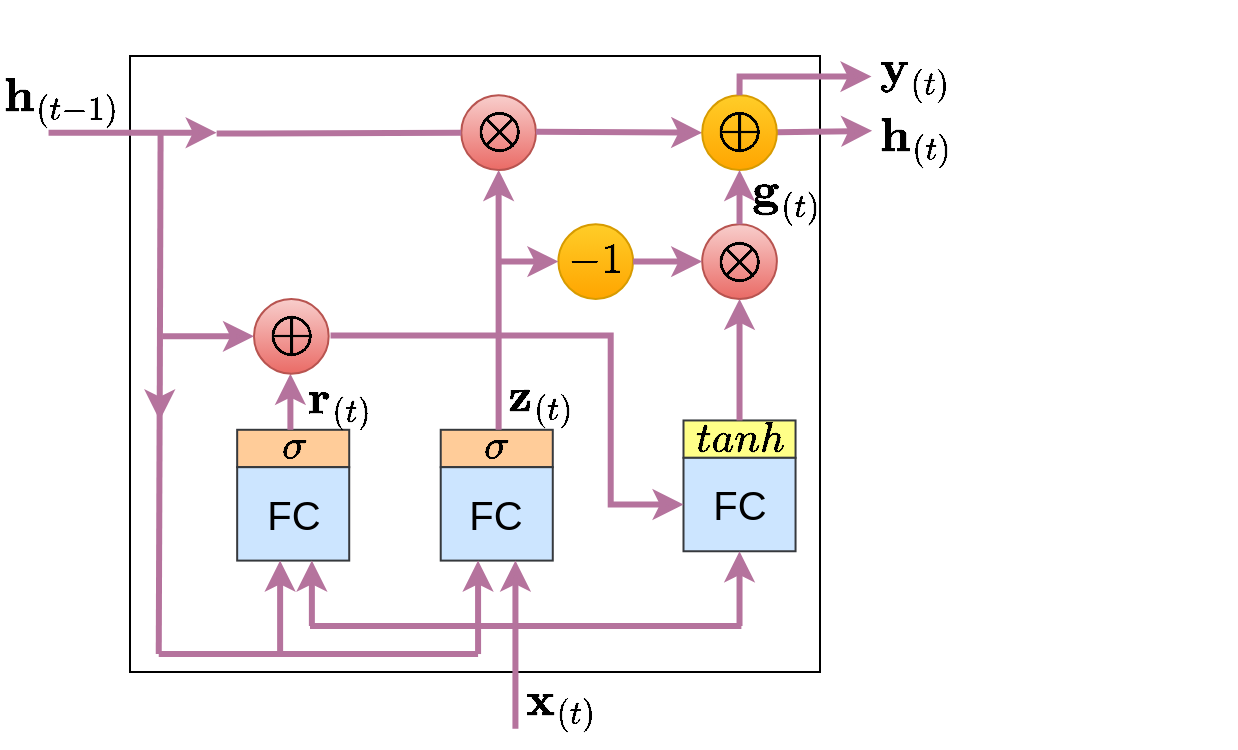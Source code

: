 <mxfile version="13.1.11" type="github"><diagram id="ed8038fc-ee7a-a30b-6c35-59c00f2fe141" name="Page-1"><mxGraphModel dx="1422" dy="794" grid="1" gridSize="10" guides="1" tooltips="1" connect="1" arrows="1" fold="1" page="1" pageScale="1" pageWidth="850" pageHeight="1400" background="#ffffff" math="1" shadow="0"><root><mxCell id="0"/><mxCell id="1" parent="0"/><mxCell id="76" value="" style="group" parent="1" vertex="1" connectable="0"><mxGeometry x="5" width="606" height="370" as="geometry"/></mxCell><mxCell id="75" value="" style="group" parent="76" vertex="1" connectable="0"><mxGeometry width="606" height="370" as="geometry"/></mxCell><mxCell id="2" value="" style="rounded=0;whiteSpace=wrap;html=1;" parent="75" vertex="1"><mxGeometry x="65" y="28" width="345" height="308" as="geometry"/></mxCell><mxCell id="3" value="&lt;font style=&quot;font-size: 18px&quot;&gt;$$-1$$&lt;/font&gt;" style="ellipse;whiteSpace=wrap;html=1;aspect=fixed;fillColor=#ffcd28;strokeColor=#d79b00;gradientColor=#ffa500;" parent="75" vertex="1"><mxGeometry x="279.19" y="112.121" width="37.35" height="37.35" as="geometry"/></mxCell><mxCell id="4" value="" style="group" parent="75" vertex="1" connectable="0"><mxGeometry x="220.364" y="214.899" width="56.025" height="65.404" as="geometry"/></mxCell><mxCell id="5" value="&lt;span&gt;&lt;font style=&quot;font-size: 18px&quot;&gt;$$\sigma$$&lt;/font&gt;&lt;/span&gt;" style="rounded=0;whiteSpace=wrap;html=1;fontSize=20;fillColor=#ffcc99;strokeColor=#36393d;" parent="4" vertex="1"><mxGeometry width="56.025" height="18.687" as="geometry"/></mxCell><mxCell id="6" value="FC" style="rounded=0;whiteSpace=wrap;html=1;fontSize=20;fillColor=#cce5ff;strokeColor=#36393d;" parent="4" vertex="1"><mxGeometry y="18.687" width="56.025" height="46.717" as="geometry"/></mxCell><mxCell id="7" value="" style="group" parent="75" vertex="1" connectable="0"><mxGeometry x="118.586" y="214.899" width="251.177" height="65.404" as="geometry"/></mxCell><mxCell id="8" value="&lt;span&gt;&lt;font style=&quot;font-size: 18px&quot;&gt;$$\sigma$$&lt;/font&gt;&lt;/span&gt;" style="rounded=0;whiteSpace=wrap;html=1;fontSize=20;fillColor=#ffcc99;strokeColor=#36393d;" parent="7" vertex="1"><mxGeometry width="56.025" height="18.687" as="geometry"/></mxCell><mxCell id="9" value="FC" style="rounded=0;whiteSpace=wrap;html=1;fontSize=20;fillColor=#cce5ff;strokeColor=#36393d;" parent="7" vertex="1"><mxGeometry y="18.687" width="56.025" height="46.717" as="geometry"/></mxCell><mxCell id="28" value="" style="endArrow=classic;html=1;fontSize=20;strokeWidth=3;strokeColor=#B5739D;" parent="7" edge="1"><mxGeometry width="50" height="50" relative="1" as="geometry"><mxPoint x="26.612" as="sourcePoint"/><mxPoint x="26.612" y="-28.03" as="targetPoint"/></mxGeometry></mxCell><mxCell id="72" value="$$\textbf{r}_{(t)}$$" style="text;html=1;resizable=0;points=[];autosize=1;align=left;verticalAlign=top;spacingTop=-4;fontSize=20;" parent="7" vertex="1"><mxGeometry x="33.615" y="-49.52" width="230" height="30" as="geometry"/></mxCell><mxCell id="10" value="$$\textbf{x}_{(t)}$$&lt;br&gt;" style="text;html=1;resizable=0;points=[];autosize=1;align=left;verticalAlign=top;spacingTop=-4;fontSize=20;" parent="75" vertex="1"><mxGeometry x="261.448" y="315.808" width="180" height="30" as="geometry"/></mxCell><mxCell id="11" value="" style="group" parent="75" vertex="1" connectable="0"><mxGeometry x="341.75" y="210.227" width="56.025" height="65.404" as="geometry"/></mxCell><mxCell id="12" value="&lt;font style=&quot;font-size: 18px&quot;&gt;&lt;span&gt;&lt;font style=&quot;font-size: 18px&quot;&gt;$$tanh$$&lt;/font&gt;&lt;/span&gt;&lt;/font&gt;" style="rounded=0;whiteSpace=wrap;html=1;fontSize=20;fillColor=#ffff88;strokeColor=#36393d;" parent="11" vertex="1"><mxGeometry width="56.025" height="18.687" as="geometry"/></mxCell><mxCell id="13" value="FC" style="rounded=0;whiteSpace=wrap;html=1;fontSize=20;fillColor=#cce5ff;strokeColor=#36393d;" parent="11" vertex="1"><mxGeometry y="18.687" width="56.025" height="46.717" as="geometry"/></mxCell><mxCell id="14" value="$$\textbf{h}_{(t-1)}$$&lt;br&gt;" style="text;html=1;resizable=0;points=[];autosize=1;align=left;verticalAlign=top;spacingTop=-4;fontSize=20;" parent="75" vertex="1"><mxGeometry y="14.015" width="200" height="30" as="geometry"/></mxCell><mxCell id="15" value="$$\textbf{h}_{(t)}$$&lt;br&gt;" style="text;html=1;resizable=0;points=[];autosize=1;align=left;verticalAlign=top;spacingTop=-4;fontSize=20;" parent="75" vertex="1"><mxGeometry x="437.926" y="33.636" width="180" height="30" as="geometry"/></mxCell><mxCell id="16" value="$$\textbf{y}_{(t)}$$&lt;br&gt;" style="text;html=1;resizable=0;points=[];autosize=1;align=left;verticalAlign=top;spacingTop=-4;fontSize=20;" parent="75" vertex="1"><mxGeometry x="437.926" width="180" height="30" as="geometry"/></mxCell><mxCell id="17" value="" style="endArrow=classic;html=1;fontSize=20;strokeWidth=3;strokeColor=#B5739D;" parent="75" edge="1"><mxGeometry width="50" height="50" relative="1" as="geometry"><mxPoint x="239.039" y="327.02" as="sourcePoint"/><mxPoint x="239.039" y="280.303" as="targetPoint"/></mxGeometry></mxCell><mxCell id="18" value="" style="endArrow=classic;html=1;fontSize=20;strokeWidth=3;strokeColor=#B5739D;" parent="75" edge="1"><mxGeometry width="50" height="50" relative="1" as="geometry"><mxPoint x="257.713" y="364.394" as="sourcePoint"/><mxPoint x="257.713" y="280.303" as="targetPoint"/></mxGeometry></mxCell><mxCell id="20" value="" style="endArrow=none;html=1;fontSize=20;strokeWidth=3;strokeColor=#B5739D;endFill=0;" parent="75" edge="1"><mxGeometry width="50" height="50" relative="1" as="geometry"><mxPoint x="79.368" y="327.02" as="sourcePoint"/><mxPoint x="79.835" y="205.556" as="targetPoint"/></mxGeometry></mxCell><mxCell id="22" value="" style="endArrow=classic;html=1;fontSize=20;strokeWidth=3;strokeColor=#B5739D;" parent="75" edge="1"><mxGeometry width="50" height="50" relative="1" as="geometry"><mxPoint x="24.277" y="66.338" as="sourcePoint"/><mxPoint x="108.314" y="66.338" as="targetPoint"/></mxGeometry></mxCell><mxCell id="24" value="" style="endArrow=classic;html=1;fontSize=20;strokeWidth=3;strokeColor=#B5739D;" parent="75" edge="1"><mxGeometry width="50" height="50" relative="1" as="geometry"><mxPoint x="80.302" y="65.404" as="sourcePoint"/><mxPoint x="79.835" y="210.227" as="targetPoint"/></mxGeometry></mxCell><mxCell id="26" value="" style="endArrow=none;html=1;fontSize=20;strokeWidth=3;strokeColor=#B5739D;endFill=0;" parent="75" edge="1"><mxGeometry width="50" height="50" relative="1" as="geometry"><mxPoint x="239.039" y="327.02" as="sourcePoint"/><mxPoint x="79.368" y="327.02" as="targetPoint"/></mxGeometry></mxCell><mxCell id="29" value="$$\bigoplus$$" style="ellipse;whiteSpace=wrap;html=1;aspect=fixed;fillColor=#f8cecc;strokeColor=#b85450;gradientColor=#ea6b66;" parent="75" vertex="1"><mxGeometry x="126.989" y="149.495" width="37.35" height="37.35" as="geometry"/></mxCell><mxCell id="30" value="$$\bigotimes$$" style="ellipse;whiteSpace=wrap;html=1;aspect=fixed;fillColor=#f8cecc;strokeColor=#b85450;gradientColor=#ea6b66;" parent="75" vertex="1"><mxGeometry x="230.635" y="47.652" width="37.35" height="37.35" as="geometry"/></mxCell><mxCell id="31" value="" style="endArrow=none;html=1;fontSize=20;strokeWidth=3;strokeColor=#B5739D;endFill=0;exitX=0;exitY=0.5;" parent="75" source="30" edge="1"><mxGeometry width="50" height="50" relative="1" as="geometry"><mxPoint x="183.014" y="66.806" as="sourcePoint"/><mxPoint x="108.314" y="66.806" as="targetPoint"/></mxGeometry></mxCell><mxCell id="32" value="" style="endArrow=classic;html=1;fontSize=20;strokeWidth=3;strokeColor=#B5739D;entryX=0.5;entryY=1;" parent="75" target="30" edge="1"><mxGeometry width="50" height="50" relative="1" as="geometry"><mxPoint x="249.31" y="214.899" as="sourcePoint"/><mxPoint x="247.442" y="102.778" as="targetPoint"/></mxGeometry></mxCell><mxCell id="33" value="" style="endArrow=classic;html=1;fontSize=20;strokeWidth=3;strokeColor=#B5739D;entryX=0;entryY=0.5;" parent="75" target="34" edge="1"><mxGeometry width="50" height="50" relative="1" as="geometry"><mxPoint x="267.985" y="65.871" as="sourcePoint"/><mxPoint x="352.022" y="65.871" as="targetPoint"/></mxGeometry></mxCell><mxCell id="35" value="" style="endArrow=classic;html=1;fontSize=20;strokeWidth=3;strokeColor=#B5739D;" parent="75" edge="1"><mxGeometry width="50" height="50" relative="1" as="geometry"><mxPoint x="155.935" y="313.005" as="sourcePoint"/><mxPoint x="155.935" y="280.303" as="targetPoint"/></mxGeometry></mxCell><mxCell id="36" value="" style="endArrow=none;html=1;fontSize=20;strokeWidth=3;strokeColor=#B5739D;endFill=0;" parent="75" edge="1"><mxGeometry width="50" height="50" relative="1" as="geometry"><mxPoint x="257.713" y="313.005" as="sourcePoint"/><mxPoint x="155.002" y="313.005" as="targetPoint"/></mxGeometry></mxCell><mxCell id="37" value="" style="endArrow=classic;html=1;fontSize=20;strokeWidth=3;strokeColor=#B5739D;" parent="75" edge="1"><mxGeometry width="50" height="50" relative="1" as="geometry"><mxPoint x="140.062" y="327.02" as="sourcePoint"/><mxPoint x="140.062" y="280.303" as="targetPoint"/></mxGeometry></mxCell><mxCell id="38" value="$$\bigotimes$$" style="ellipse;whiteSpace=wrap;html=1;aspect=fixed;fillColor=#f8cecc;strokeColor=#b85450;gradientColor=#ea6b66;" parent="75" vertex="1"><mxGeometry x="351.088" y="112.121" width="37.35" height="37.35" as="geometry"/></mxCell><mxCell id="39" value="" style="endArrow=classic;html=1;fontSize=20;strokeWidth=3;strokeColor=#B5739D;" parent="75" edge="1"><mxGeometry width="50" height="50" relative="1" as="geometry"><mxPoint x="316.539" y="130.808" as="sourcePoint"/><mxPoint x="351.088" y="130.808" as="targetPoint"/></mxGeometry></mxCell><mxCell id="40" value="" style="endArrow=classic;html=1;fontSize=20;strokeWidth=3;strokeColor=#B5739D;" parent="75" source="34" edge="1"><mxGeometry width="50" height="50" relative="1" as="geometry"><mxPoint x="388.438" y="65.404" as="sourcePoint"/><mxPoint x="436.059" y="65.404" as="targetPoint"/></mxGeometry></mxCell><mxCell id="41" value="" style="endArrow=classic;html=1;fontSize=20;strokeWidth=3;strokeColor=#B5739D;entryX=0;entryY=0.5;" parent="75" target="29" edge="1"><mxGeometry width="50" height="50" relative="1" as="geometry"><mxPoint x="81.236" y="168.182" as="sourcePoint"/><mxPoint x="165.273" y="148.561" as="targetPoint"/></mxGeometry></mxCell><mxCell id="57" value="" style="endArrow=classic;html=1;fontSize=20;strokeWidth=3;strokeColor=#B5739D;" parent="75" target="13" edge="1"><mxGeometry width="50" height="50" relative="1" as="geometry"><mxPoint x="369.763" y="313.005" as="sourcePoint"/><mxPoint x="369.763" y="214.899" as="targetPoint"/></mxGeometry></mxCell><mxCell id="58" value="" style="endArrow=none;html=1;fontSize=20;strokeWidth=3;strokeColor=#B5739D;endFill=0;" parent="75" edge="1"><mxGeometry width="50" height="50" relative="1" as="geometry"><mxPoint x="370.696" y="313.005" as="sourcePoint"/><mxPoint x="258.647" y="313.005" as="targetPoint"/></mxGeometry></mxCell><mxCell id="60" value="" style="endArrow=classic;html=1;fontSize=20;strokeWidth=3;strokeColor=#B5739D;entryX=0;entryY=0.5;rounded=0;edgeStyle=orthogonalEdgeStyle;" parent="75" target="13" edge="1"><mxGeometry width="50" height="50" relative="1" as="geometry"><mxPoint x="165.273" y="167.715" as="sourcePoint"/><mxPoint x="249.31" y="167.715" as="targetPoint"/><Array as="points"><mxPoint x="305.334" y="167.247"/><mxPoint x="305.334" y="252.273"/></Array></mxGeometry></mxCell><mxCell id="34" value="$$\bigoplus$$" style="ellipse;whiteSpace=wrap;html=1;aspect=fixed;fillColor=#ffcd28;strokeColor=#d79b00;gradientColor=#ffa500;" parent="75" vertex="1"><mxGeometry x="351.088" y="47.652" width="37.35" height="37.35" as="geometry"/></mxCell><mxCell id="62" value="" style="endArrow=classic;html=1;fontSize=20;strokeWidth=3;strokeColor=#B5739D;entryX=0;entryY=0.5;" parent="75" target="3" edge="1"><mxGeometry width="50" height="50" relative="1" as="geometry"><mxPoint x="248.376" y="130.808" as="sourcePoint"/><mxPoint x="276.388" y="130.808" as="targetPoint"/></mxGeometry></mxCell><mxCell id="67" value="" style="endArrow=classic;html=1;fontSize=20;strokeWidth=3;strokeColor=#B5739D;exitX=0.5;exitY=0;entryX=0.5;entryY=1;" parent="75" source="38" target="34" edge="1"><mxGeometry width="50" height="50" relative="1" as="geometry"><mxPoint x="368.829" y="112.121" as="sourcePoint"/><mxPoint x="368.829" y="74.747" as="targetPoint"/></mxGeometry></mxCell><mxCell id="64" value="" style="endArrow=classic;html=1;fontSize=20;strokeWidth=3;strokeColor=#B5739D;" parent="75" source="12" target="38" edge="1"><mxGeometry width="50" height="50" relative="1" as="geometry"><mxPoint x="369.763" y="148.561" as="sourcePoint"/><mxPoint x="369.763" y="115.859" as="targetPoint"/></mxGeometry></mxCell><mxCell id="71" value="" style="endArrow=classic;html=1;fontSize=20;strokeWidth=3;strokeColor=#B5739D;entryX=0;entryY=0.5;exitX=0.5;exitY=0;rounded=0;edgeStyle=orthogonalEdgeStyle;" parent="75" source="34" edge="1"><mxGeometry width="50" height="50" relative="1" as="geometry"><mxPoint x="352.955" y="37.841" as="sourcePoint"/><mxPoint x="435.747" y="38.308" as="targetPoint"/><Array as="points"><mxPoint x="369.763" y="38.308"/></Array></mxGeometry></mxCell><mxCell id="73" value="$$\textbf{z}_{(t)}$$" style="text;html=1;resizable=0;points=[];autosize=1;align=left;verticalAlign=top;spacingTop=-4;fontSize=20;" parent="75" vertex="1"><mxGeometry x="252.111" y="164.444" width="230" height="30" as="geometry"/></mxCell><mxCell id="74" value="$$\textbf{g}_{(t)}$$" style="text;html=1;resizable=0;points=[];autosize=1;align=left;verticalAlign=top;spacingTop=-4;fontSize=20;" parent="75" vertex="1"><mxGeometry x="374.1" y="61.141" width="230" height="30" as="geometry"/></mxCell></root></mxGraphModel></diagram></mxfile>